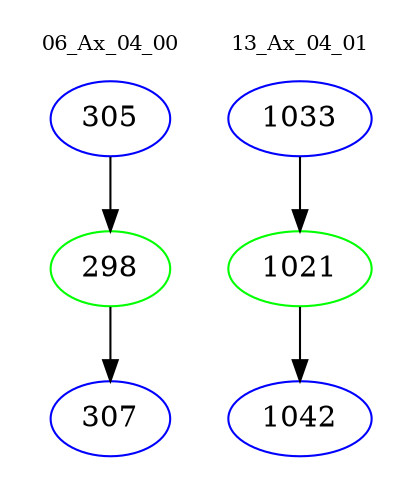 digraph{
subgraph cluster_0 {
color = white
label = "06_Ax_04_00";
fontsize=10;
T0_305 [label="305", color="blue"]
T0_305 -> T0_298 [color="black"]
T0_298 [label="298", color="green"]
T0_298 -> T0_307 [color="black"]
T0_307 [label="307", color="blue"]
}
subgraph cluster_1 {
color = white
label = "13_Ax_04_01";
fontsize=10;
T1_1033 [label="1033", color="blue"]
T1_1033 -> T1_1021 [color="black"]
T1_1021 [label="1021", color="green"]
T1_1021 -> T1_1042 [color="black"]
T1_1042 [label="1042", color="blue"]
}
}
